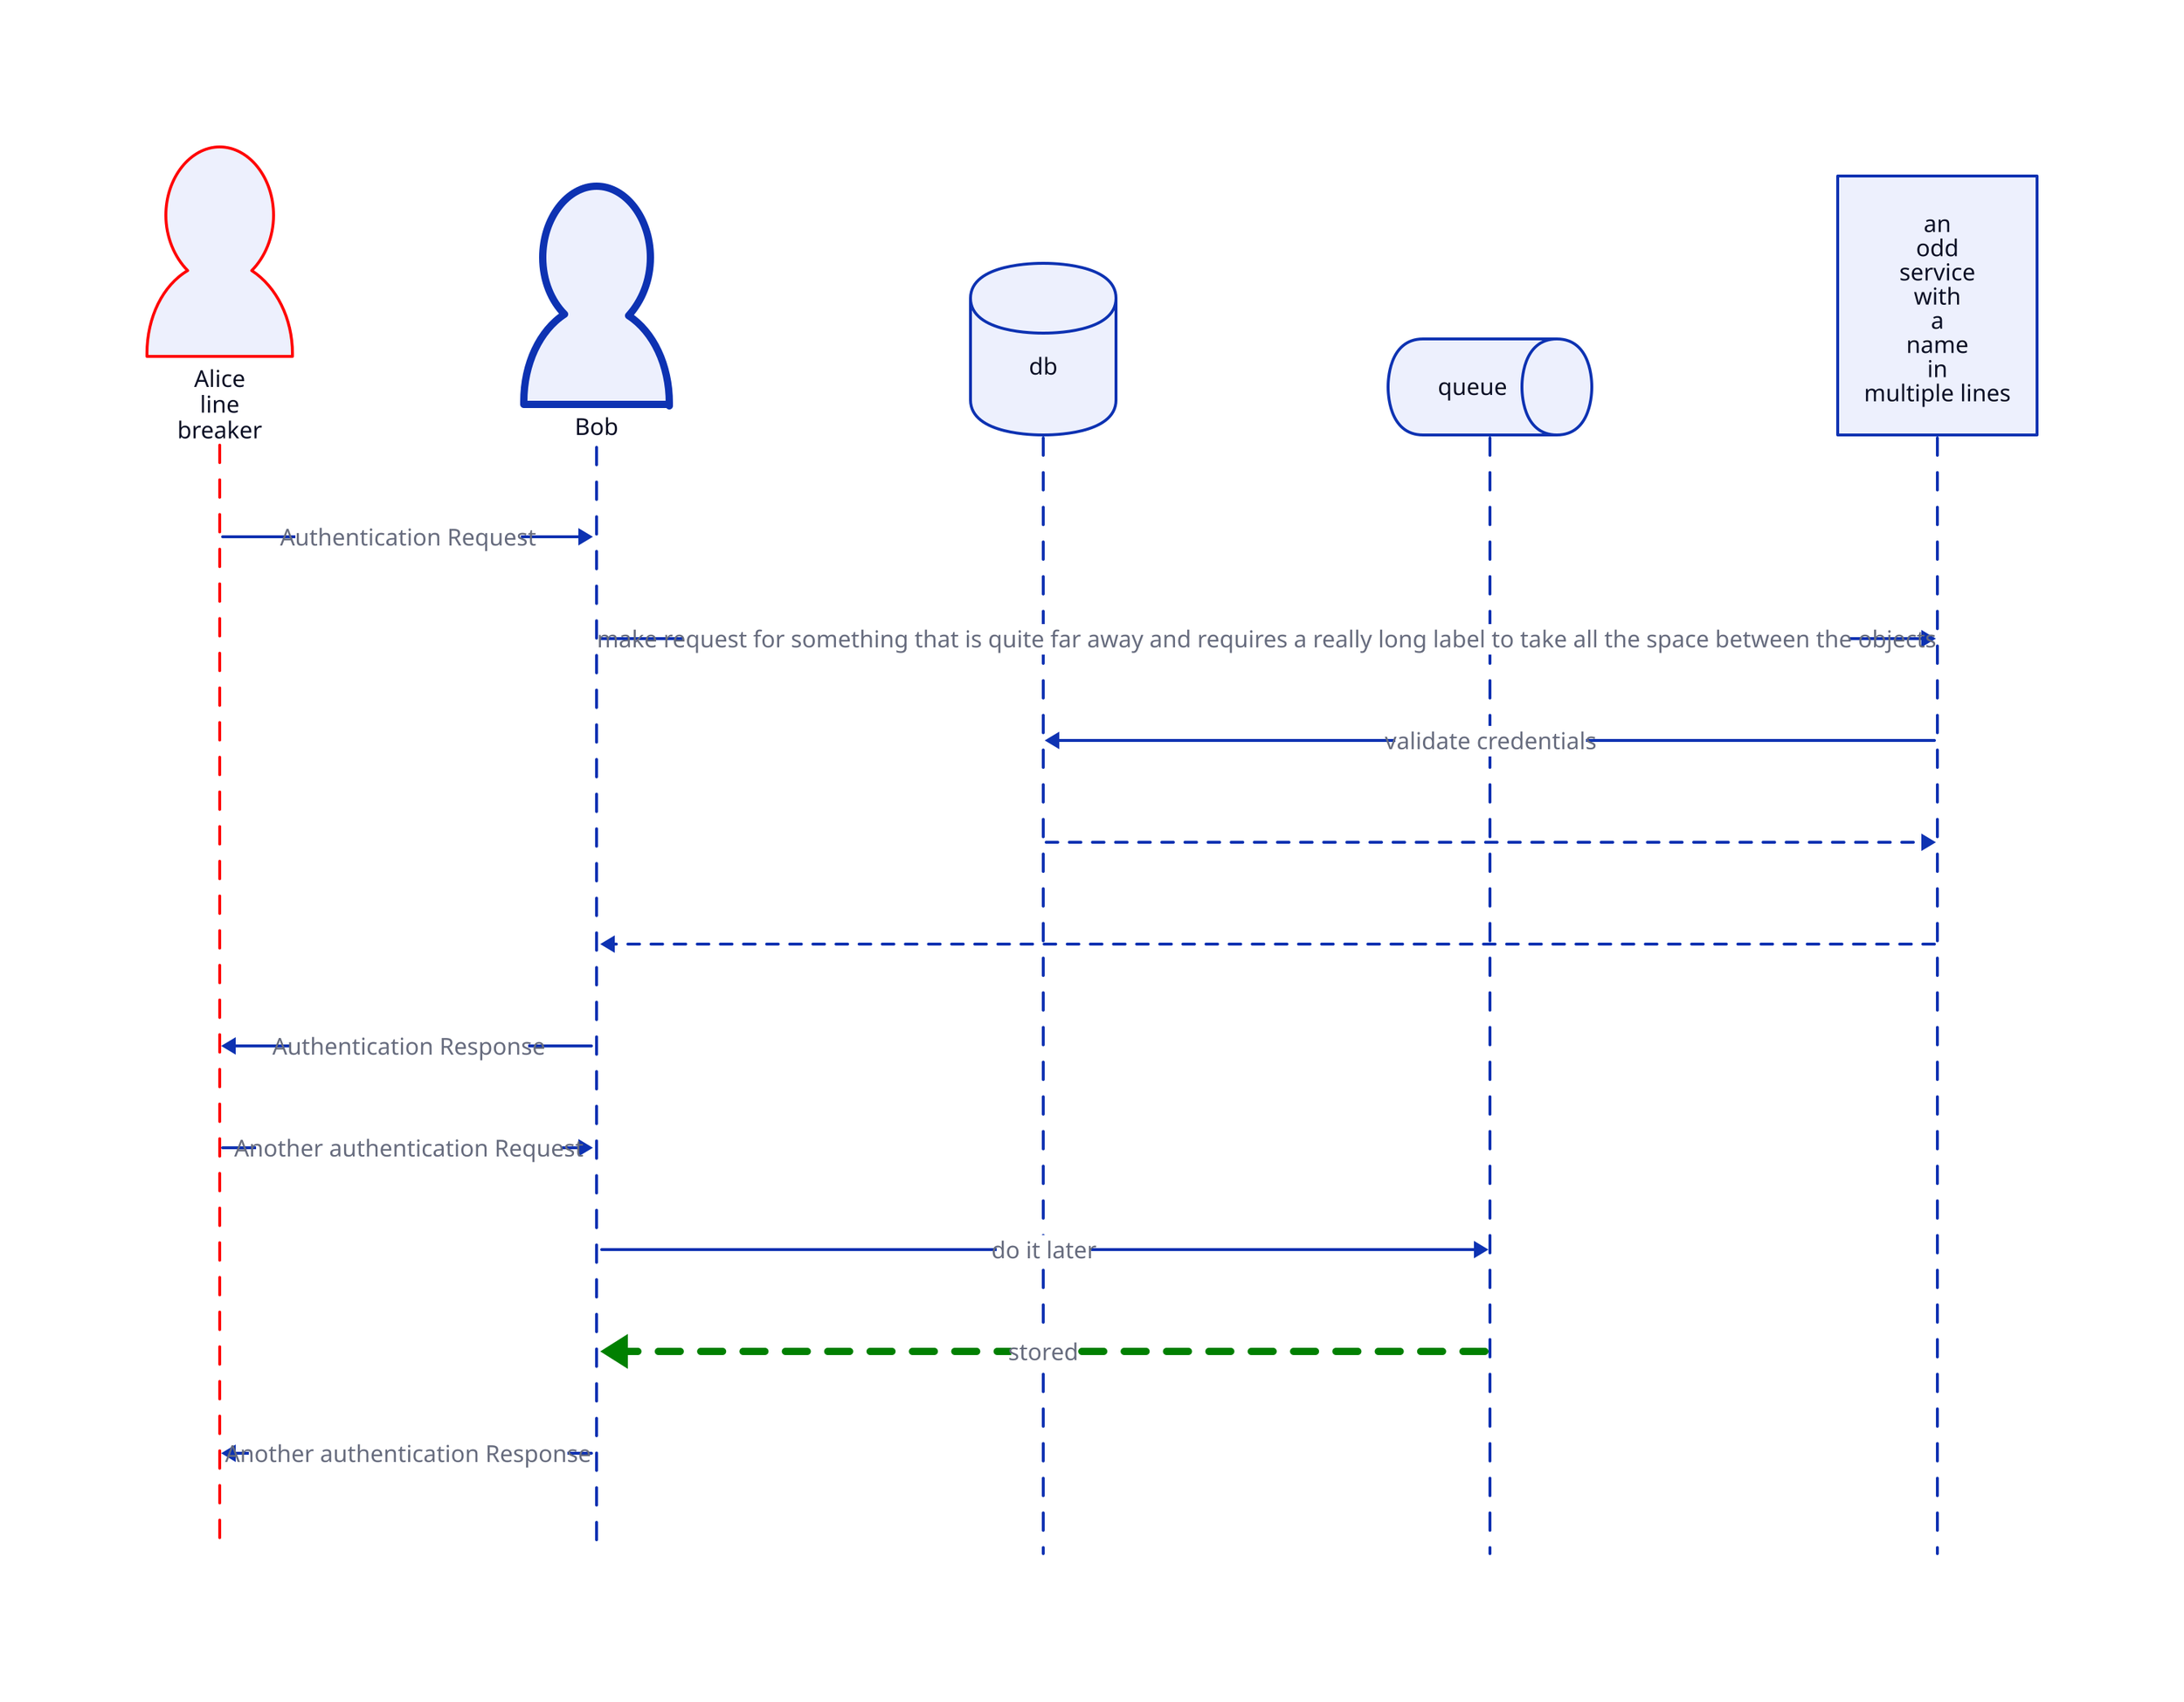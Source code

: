 shape: sequence_diagram
alice: "Alice\nline\nbreaker" {
    shape: person
    style.stroke: red
}
bob: "Bob" {
    shape: person
    style.stroke-width: 5
}
db: {
    shape: cylinder
}
queue: {
    shape: queue
}
service: "an\nodd\nservice\nwith\na\nname\nin\nmultiple lines"

alice -> bob: "Authentication Request"
bob -> service: "make request for something that is quite far away and requires a really long label to take all the space between the objects"
service -> db: "validate credentials"
db -> service: {
    style.stroke-dash: 4
}
service -> bob: {
    style.stroke-dash: 4
}
bob -> alice: "Authentication Response"
alice -> bob: "Another authentication Request"
bob -> queue: "do it later"
queue -> bob: "stored" {
    style.stroke-dash: 3
    style.stroke-width: 5
    style.stroke: green
}

bob -> alice: "Another authentication Response"